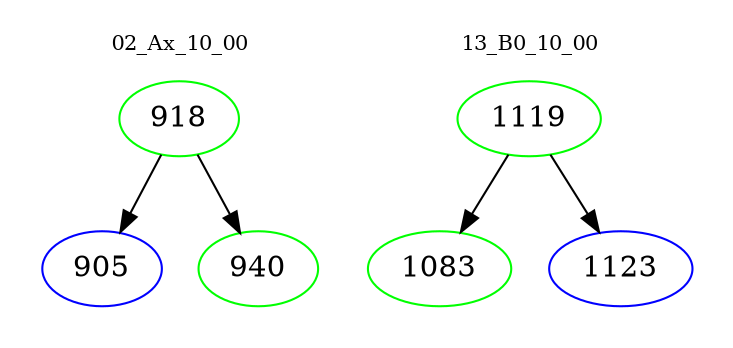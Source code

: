 digraph{
subgraph cluster_0 {
color = white
label = "02_Ax_10_00";
fontsize=10;
T0_918 [label="918", color="green"]
T0_918 -> T0_905 [color="black"]
T0_905 [label="905", color="blue"]
T0_918 -> T0_940 [color="black"]
T0_940 [label="940", color="green"]
}
subgraph cluster_1 {
color = white
label = "13_B0_10_00";
fontsize=10;
T1_1119 [label="1119", color="green"]
T1_1119 -> T1_1083 [color="black"]
T1_1083 [label="1083", color="green"]
T1_1119 -> T1_1123 [color="black"]
T1_1123 [label="1123", color="blue"]
}
}
